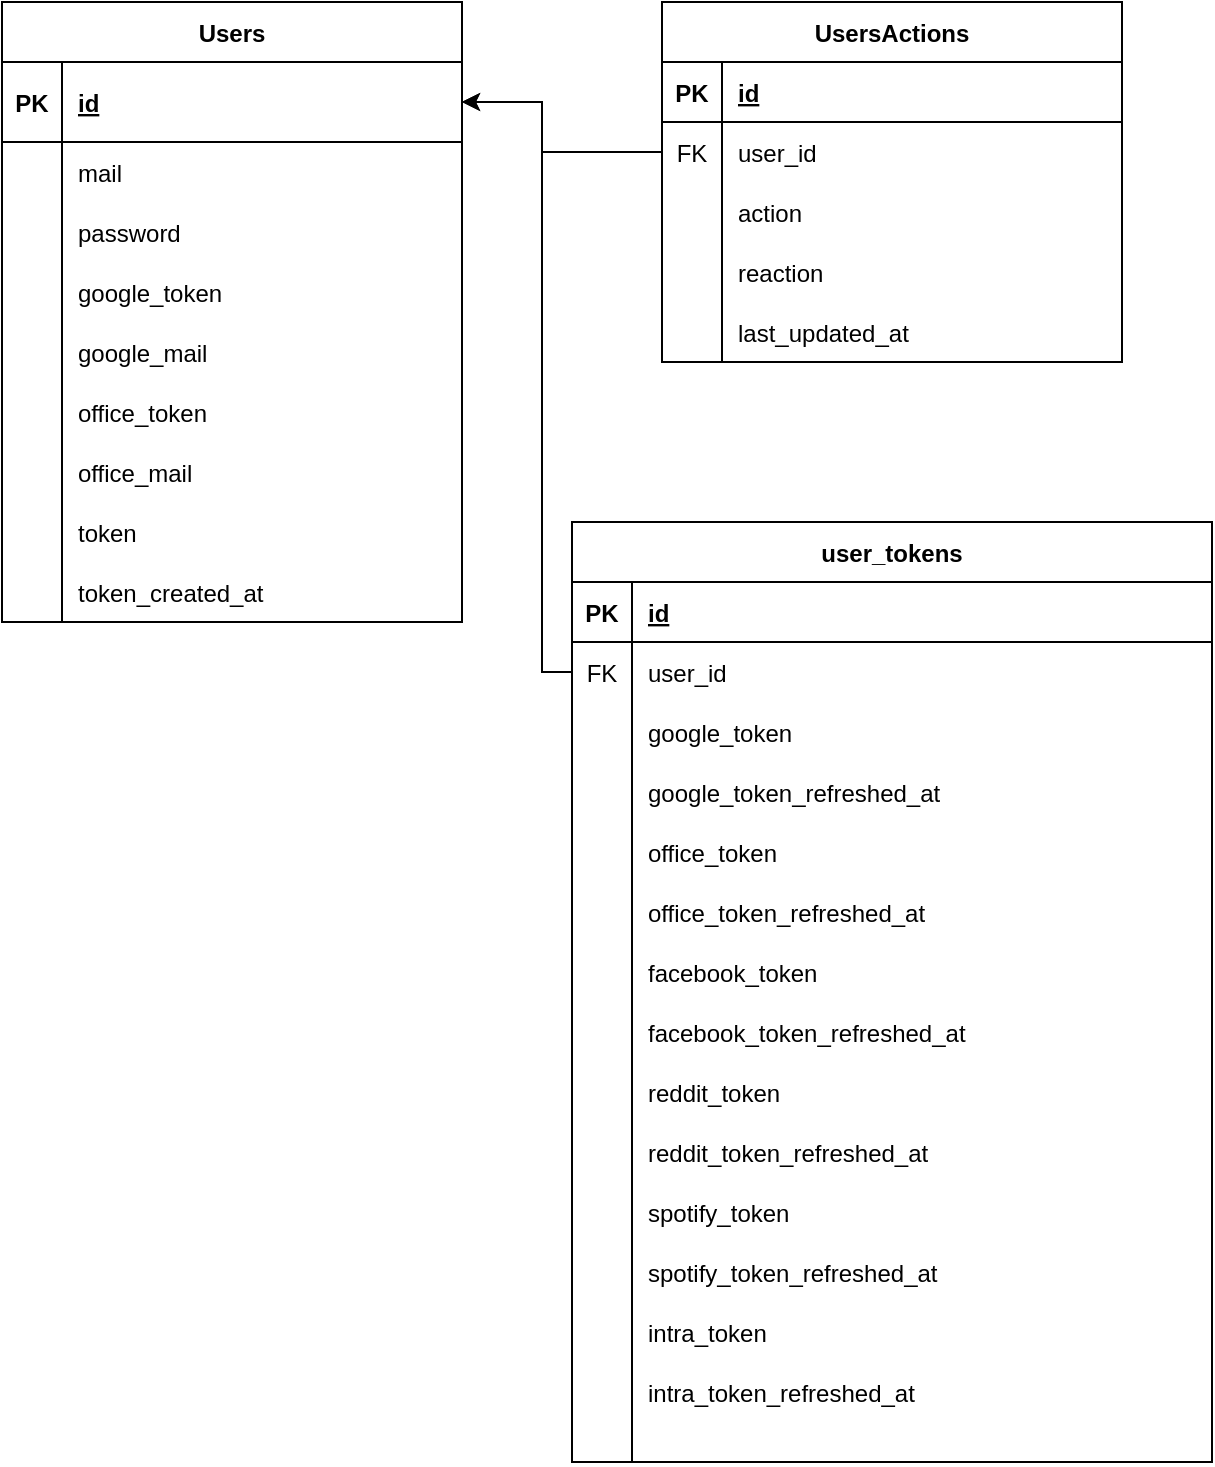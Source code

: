 <mxfile version="16.6.6" type="device"><diagram id="RbBl9VYiVGPzizLs2aaH" name="Page-1"><mxGraphModel dx="1422" dy="774" grid="1" gridSize="10" guides="1" tooltips="1" connect="1" arrows="1" fold="1" page="1" pageScale="1" pageWidth="827" pageHeight="1169" math="0" shadow="0"><root><mxCell id="0"/><mxCell id="1" parent="0"/><mxCell id="GnYkwRZkWgR_c0Do72D7-1" value="Users" style="shape=table;startSize=30;container=1;collapsible=1;childLayout=tableLayout;fixedRows=1;rowLines=0;fontStyle=1;align=center;resizeLast=1;" parent="1" vertex="1"><mxGeometry x="80" y="40" width="230" height="310" as="geometry"/></mxCell><mxCell id="GnYkwRZkWgR_c0Do72D7-2" value="" style="shape=partialRectangle;collapsible=0;dropTarget=0;pointerEvents=0;fillColor=none;top=0;left=0;bottom=1;right=0;points=[[0,0.5],[1,0.5]];portConstraint=eastwest;" parent="GnYkwRZkWgR_c0Do72D7-1" vertex="1"><mxGeometry y="30" width="230" height="40" as="geometry"/></mxCell><mxCell id="GnYkwRZkWgR_c0Do72D7-3" value="PK" style="shape=partialRectangle;connectable=0;fillColor=none;top=0;left=0;bottom=0;right=0;fontStyle=1;overflow=hidden;" parent="GnYkwRZkWgR_c0Do72D7-2" vertex="1"><mxGeometry width="30" height="40" as="geometry"><mxRectangle width="30" height="40" as="alternateBounds"/></mxGeometry></mxCell><mxCell id="GnYkwRZkWgR_c0Do72D7-4" value="id" style="shape=partialRectangle;connectable=0;fillColor=none;top=0;left=0;bottom=0;right=0;align=left;spacingLeft=6;fontStyle=5;overflow=hidden;" parent="GnYkwRZkWgR_c0Do72D7-2" vertex="1"><mxGeometry x="30" width="200" height="40" as="geometry"><mxRectangle width="200" height="40" as="alternateBounds"/></mxGeometry></mxCell><mxCell id="GnYkwRZkWgR_c0Do72D7-5" value="" style="shape=partialRectangle;collapsible=0;dropTarget=0;pointerEvents=0;fillColor=none;top=0;left=0;bottom=0;right=0;points=[[0,0.5],[1,0.5]];portConstraint=eastwest;" parent="GnYkwRZkWgR_c0Do72D7-1" vertex="1"><mxGeometry y="70" width="230" height="30" as="geometry"/></mxCell><mxCell id="GnYkwRZkWgR_c0Do72D7-6" value="" style="shape=partialRectangle;connectable=0;fillColor=none;top=0;left=0;bottom=0;right=0;editable=1;overflow=hidden;" parent="GnYkwRZkWgR_c0Do72D7-5" vertex="1"><mxGeometry width="30" height="30" as="geometry"><mxRectangle width="30" height="30" as="alternateBounds"/></mxGeometry></mxCell><mxCell id="GnYkwRZkWgR_c0Do72D7-7" value="mail" style="shape=partialRectangle;connectable=0;fillColor=none;top=0;left=0;bottom=0;right=0;align=left;spacingLeft=6;overflow=hidden;" parent="GnYkwRZkWgR_c0Do72D7-5" vertex="1"><mxGeometry x="30" width="200" height="30" as="geometry"><mxRectangle width="200" height="30" as="alternateBounds"/></mxGeometry></mxCell><mxCell id="GnYkwRZkWgR_c0Do72D7-11" value="" style="shape=partialRectangle;collapsible=0;dropTarget=0;pointerEvents=0;fillColor=none;top=0;left=0;bottom=0;right=0;points=[[0,0.5],[1,0.5]];portConstraint=eastwest;" parent="GnYkwRZkWgR_c0Do72D7-1" vertex="1"><mxGeometry y="100" width="230" height="30" as="geometry"/></mxCell><mxCell id="GnYkwRZkWgR_c0Do72D7-12" value="" style="shape=partialRectangle;connectable=0;fillColor=none;top=0;left=0;bottom=0;right=0;editable=1;overflow=hidden;" parent="GnYkwRZkWgR_c0Do72D7-11" vertex="1"><mxGeometry width="30" height="30" as="geometry"><mxRectangle width="30" height="30" as="alternateBounds"/></mxGeometry></mxCell><mxCell id="GnYkwRZkWgR_c0Do72D7-13" value="password" style="shape=partialRectangle;connectable=0;fillColor=none;top=0;left=0;bottom=0;right=0;align=left;spacingLeft=6;overflow=hidden;" parent="GnYkwRZkWgR_c0Do72D7-11" vertex="1"><mxGeometry x="30" width="200" height="30" as="geometry"><mxRectangle width="200" height="30" as="alternateBounds"/></mxGeometry></mxCell><mxCell id="GnYkwRZkWgR_c0Do72D7-8" value="" style="shape=partialRectangle;collapsible=0;dropTarget=0;pointerEvents=0;fillColor=none;top=0;left=0;bottom=0;right=0;points=[[0,0.5],[1,0.5]];portConstraint=eastwest;" parent="GnYkwRZkWgR_c0Do72D7-1" vertex="1"><mxGeometry y="130" width="230" height="30" as="geometry"/></mxCell><mxCell id="GnYkwRZkWgR_c0Do72D7-9" value="" style="shape=partialRectangle;connectable=0;fillColor=none;top=0;left=0;bottom=0;right=0;editable=1;overflow=hidden;" parent="GnYkwRZkWgR_c0Do72D7-8" vertex="1"><mxGeometry width="30" height="30" as="geometry"><mxRectangle width="30" height="30" as="alternateBounds"/></mxGeometry></mxCell><mxCell id="GnYkwRZkWgR_c0Do72D7-10" value="google_token" style="shape=partialRectangle;connectable=0;fillColor=none;top=0;left=0;bottom=0;right=0;align=left;spacingLeft=6;overflow=hidden;" parent="GnYkwRZkWgR_c0Do72D7-8" vertex="1"><mxGeometry x="30" width="200" height="30" as="geometry"><mxRectangle width="200" height="30" as="alternateBounds"/></mxGeometry></mxCell><mxCell id="g9PzwnWYGabAoM3f6egu-107" value="" style="shape=partialRectangle;collapsible=0;dropTarget=0;pointerEvents=0;fillColor=none;top=0;left=0;bottom=0;right=0;points=[[0,0.5],[1,0.5]];portConstraint=eastwest;" parent="GnYkwRZkWgR_c0Do72D7-1" vertex="1"><mxGeometry y="160" width="230" height="30" as="geometry"/></mxCell><mxCell id="g9PzwnWYGabAoM3f6egu-108" value="" style="shape=partialRectangle;connectable=0;fillColor=none;top=0;left=0;bottom=0;right=0;editable=1;overflow=hidden;" parent="g9PzwnWYGabAoM3f6egu-107" vertex="1"><mxGeometry width="30" height="30" as="geometry"><mxRectangle width="30" height="30" as="alternateBounds"/></mxGeometry></mxCell><mxCell id="g9PzwnWYGabAoM3f6egu-109" value="google_mail" style="shape=partialRectangle;connectable=0;fillColor=none;top=0;left=0;bottom=0;right=0;align=left;spacingLeft=6;overflow=hidden;" parent="g9PzwnWYGabAoM3f6egu-107" vertex="1"><mxGeometry x="30" width="200" height="30" as="geometry"><mxRectangle width="200" height="30" as="alternateBounds"/></mxGeometry></mxCell><mxCell id="g9PzwnWYGabAoM3f6egu-113" value="" style="shape=partialRectangle;collapsible=0;dropTarget=0;pointerEvents=0;fillColor=none;top=0;left=0;bottom=0;right=0;points=[[0,0.5],[1,0.5]];portConstraint=eastwest;" parent="GnYkwRZkWgR_c0Do72D7-1" vertex="1"><mxGeometry y="190" width="230" height="30" as="geometry"/></mxCell><mxCell id="g9PzwnWYGabAoM3f6egu-114" value="" style="shape=partialRectangle;connectable=0;fillColor=none;top=0;left=0;bottom=0;right=0;editable=1;overflow=hidden;" parent="g9PzwnWYGabAoM3f6egu-113" vertex="1"><mxGeometry width="30" height="30" as="geometry"><mxRectangle width="30" height="30" as="alternateBounds"/></mxGeometry></mxCell><mxCell id="g9PzwnWYGabAoM3f6egu-115" value="office_token" style="shape=partialRectangle;connectable=0;fillColor=none;top=0;left=0;bottom=0;right=0;align=left;spacingLeft=6;overflow=hidden;" parent="g9PzwnWYGabAoM3f6egu-113" vertex="1"><mxGeometry x="30" width="200" height="30" as="geometry"><mxRectangle width="200" height="30" as="alternateBounds"/></mxGeometry></mxCell><mxCell id="g9PzwnWYGabAoM3f6egu-116" value="" style="shape=partialRectangle;collapsible=0;dropTarget=0;pointerEvents=0;fillColor=none;top=0;left=0;bottom=0;right=0;points=[[0,0.5],[1,0.5]];portConstraint=eastwest;" parent="GnYkwRZkWgR_c0Do72D7-1" vertex="1"><mxGeometry y="220" width="230" height="30" as="geometry"/></mxCell><mxCell id="g9PzwnWYGabAoM3f6egu-117" value="" style="shape=partialRectangle;connectable=0;fillColor=none;top=0;left=0;bottom=0;right=0;editable=1;overflow=hidden;" parent="g9PzwnWYGabAoM3f6egu-116" vertex="1"><mxGeometry width="30" height="30" as="geometry"><mxRectangle width="30" height="30" as="alternateBounds"/></mxGeometry></mxCell><mxCell id="g9PzwnWYGabAoM3f6egu-118" value="office_mail" style="shape=partialRectangle;connectable=0;fillColor=none;top=0;left=0;bottom=0;right=0;align=left;spacingLeft=6;overflow=hidden;" parent="g9PzwnWYGabAoM3f6egu-116" vertex="1"><mxGeometry x="30" width="200" height="30" as="geometry"><mxRectangle width="200" height="30" as="alternateBounds"/></mxGeometry></mxCell><mxCell id="g9PzwnWYGabAoM3f6egu-119" value="" style="shape=partialRectangle;collapsible=0;dropTarget=0;pointerEvents=0;fillColor=none;top=0;left=0;bottom=0;right=0;points=[[0,0.5],[1,0.5]];portConstraint=eastwest;" parent="GnYkwRZkWgR_c0Do72D7-1" vertex="1"><mxGeometry y="250" width="230" height="30" as="geometry"/></mxCell><mxCell id="g9PzwnWYGabAoM3f6egu-120" value="" style="shape=partialRectangle;connectable=0;fillColor=none;top=0;left=0;bottom=0;right=0;editable=1;overflow=hidden;" parent="g9PzwnWYGabAoM3f6egu-119" vertex="1"><mxGeometry width="30" height="30" as="geometry"><mxRectangle width="30" height="30" as="alternateBounds"/></mxGeometry></mxCell><mxCell id="g9PzwnWYGabAoM3f6egu-121" value="token" style="shape=partialRectangle;connectable=0;fillColor=none;top=0;left=0;bottom=0;right=0;align=left;spacingLeft=6;overflow=hidden;" parent="g9PzwnWYGabAoM3f6egu-119" vertex="1"><mxGeometry x="30" width="200" height="30" as="geometry"><mxRectangle width="200" height="30" as="alternateBounds"/></mxGeometry></mxCell><mxCell id="g9PzwnWYGabAoM3f6egu-110" value="" style="shape=partialRectangle;collapsible=0;dropTarget=0;pointerEvents=0;fillColor=none;top=0;left=0;bottom=0;right=0;points=[[0,0.5],[1,0.5]];portConstraint=eastwest;" parent="GnYkwRZkWgR_c0Do72D7-1" vertex="1"><mxGeometry y="280" width="230" height="30" as="geometry"/></mxCell><mxCell id="g9PzwnWYGabAoM3f6egu-111" value="" style="shape=partialRectangle;connectable=0;fillColor=none;top=0;left=0;bottom=0;right=0;editable=1;overflow=hidden;" parent="g9PzwnWYGabAoM3f6egu-110" vertex="1"><mxGeometry width="30" height="30" as="geometry"><mxRectangle width="30" height="30" as="alternateBounds"/></mxGeometry></mxCell><mxCell id="g9PzwnWYGabAoM3f6egu-112" value="token_created_at" style="shape=partialRectangle;connectable=0;fillColor=none;top=0;left=0;bottom=0;right=0;align=left;spacingLeft=6;overflow=hidden;" parent="g9PzwnWYGabAoM3f6egu-110" vertex="1"><mxGeometry x="30" width="200" height="30" as="geometry"><mxRectangle width="200" height="30" as="alternateBounds"/></mxGeometry></mxCell><mxCell id="g9PzwnWYGabAoM3f6egu-88" value="UsersActions" style="shape=table;startSize=30;container=1;collapsible=1;childLayout=tableLayout;fixedRows=1;rowLines=0;fontStyle=1;align=center;resizeLast=1;" parent="1" vertex="1"><mxGeometry x="410" y="40" width="230" height="180" as="geometry"/></mxCell><mxCell id="g9PzwnWYGabAoM3f6egu-89" value="" style="shape=partialRectangle;collapsible=0;dropTarget=0;pointerEvents=0;fillColor=none;top=0;left=0;bottom=1;right=0;points=[[0,0.5],[1,0.5]];portConstraint=eastwest;" parent="g9PzwnWYGabAoM3f6egu-88" vertex="1"><mxGeometry y="30" width="230" height="30" as="geometry"/></mxCell><mxCell id="g9PzwnWYGabAoM3f6egu-90" value="PK" style="shape=partialRectangle;connectable=0;fillColor=none;top=0;left=0;bottom=0;right=0;fontStyle=1;overflow=hidden;" parent="g9PzwnWYGabAoM3f6egu-89" vertex="1"><mxGeometry width="30" height="30" as="geometry"><mxRectangle width="30" height="30" as="alternateBounds"/></mxGeometry></mxCell><mxCell id="g9PzwnWYGabAoM3f6egu-91" value="id" style="shape=partialRectangle;connectable=0;fillColor=none;top=0;left=0;bottom=0;right=0;align=left;spacingLeft=6;fontStyle=5;overflow=hidden;" parent="g9PzwnWYGabAoM3f6egu-89" vertex="1"><mxGeometry x="30" width="200" height="30" as="geometry"><mxRectangle width="200" height="30" as="alternateBounds"/></mxGeometry></mxCell><mxCell id="g9PzwnWYGabAoM3f6egu-92" value="" style="shape=partialRectangle;collapsible=0;dropTarget=0;pointerEvents=0;fillColor=none;top=0;left=0;bottom=0;right=0;points=[[0,0.5],[1,0.5]];portConstraint=eastwest;" parent="g9PzwnWYGabAoM3f6egu-88" vertex="1"><mxGeometry y="60" width="230" height="30" as="geometry"/></mxCell><mxCell id="g9PzwnWYGabAoM3f6egu-93" value="FK" style="shape=partialRectangle;connectable=0;fillColor=none;top=0;left=0;bottom=0;right=0;editable=1;overflow=hidden;" parent="g9PzwnWYGabAoM3f6egu-92" vertex="1"><mxGeometry width="30" height="30" as="geometry"><mxRectangle width="30" height="30" as="alternateBounds"/></mxGeometry></mxCell><mxCell id="g9PzwnWYGabAoM3f6egu-94" value="user_id" style="shape=partialRectangle;connectable=0;fillColor=none;top=0;left=0;bottom=0;right=0;align=left;spacingLeft=6;overflow=hidden;" parent="g9PzwnWYGabAoM3f6egu-92" vertex="1"><mxGeometry x="30" width="200" height="30" as="geometry"><mxRectangle width="200" height="30" as="alternateBounds"/></mxGeometry></mxCell><mxCell id="g9PzwnWYGabAoM3f6egu-95" value="" style="shape=partialRectangle;collapsible=0;dropTarget=0;pointerEvents=0;fillColor=none;top=0;left=0;bottom=0;right=0;points=[[0,0.5],[1,0.5]];portConstraint=eastwest;" parent="g9PzwnWYGabAoM3f6egu-88" vertex="1"><mxGeometry y="90" width="230" height="30" as="geometry"/></mxCell><mxCell id="g9PzwnWYGabAoM3f6egu-96" value="" style="shape=partialRectangle;connectable=0;fillColor=none;top=0;left=0;bottom=0;right=0;editable=1;overflow=hidden;" parent="g9PzwnWYGabAoM3f6egu-95" vertex="1"><mxGeometry width="30" height="30" as="geometry"><mxRectangle width="30" height="30" as="alternateBounds"/></mxGeometry></mxCell><mxCell id="g9PzwnWYGabAoM3f6egu-97" value="action" style="shape=partialRectangle;connectable=0;fillColor=none;top=0;left=0;bottom=0;right=0;align=left;spacingLeft=6;overflow=hidden;" parent="g9PzwnWYGabAoM3f6egu-95" vertex="1"><mxGeometry x="30" width="200" height="30" as="geometry"><mxRectangle width="200" height="30" as="alternateBounds"/></mxGeometry></mxCell><mxCell id="WBZmhlUJ09Eg63ex1XLR-1" value="" style="shape=partialRectangle;collapsible=0;dropTarget=0;pointerEvents=0;fillColor=none;top=0;left=0;bottom=0;right=0;points=[[0,0.5],[1,0.5]];portConstraint=eastwest;" parent="g9PzwnWYGabAoM3f6egu-88" vertex="1"><mxGeometry y="120" width="230" height="30" as="geometry"/></mxCell><mxCell id="WBZmhlUJ09Eg63ex1XLR-2" value="" style="shape=partialRectangle;connectable=0;fillColor=none;top=0;left=0;bottom=0;right=0;editable=1;overflow=hidden;" parent="WBZmhlUJ09Eg63ex1XLR-1" vertex="1"><mxGeometry width="30" height="30" as="geometry"><mxRectangle width="30" height="30" as="alternateBounds"/></mxGeometry></mxCell><mxCell id="WBZmhlUJ09Eg63ex1XLR-3" value="reaction" style="shape=partialRectangle;connectable=0;fillColor=none;top=0;left=0;bottom=0;right=0;align=left;spacingLeft=6;overflow=hidden;" parent="WBZmhlUJ09Eg63ex1XLR-1" vertex="1"><mxGeometry x="30" width="200" height="30" as="geometry"><mxRectangle width="200" height="30" as="alternateBounds"/></mxGeometry></mxCell><mxCell id="WBZmhlUJ09Eg63ex1XLR-4" value="" style="shape=partialRectangle;collapsible=0;dropTarget=0;pointerEvents=0;fillColor=none;top=0;left=0;bottom=0;right=0;points=[[0,0.5],[1,0.5]];portConstraint=eastwest;" parent="g9PzwnWYGabAoM3f6egu-88" vertex="1"><mxGeometry y="150" width="230" height="30" as="geometry"/></mxCell><mxCell id="WBZmhlUJ09Eg63ex1XLR-5" value="" style="shape=partialRectangle;connectable=0;fillColor=none;top=0;left=0;bottom=0;right=0;editable=1;overflow=hidden;" parent="WBZmhlUJ09Eg63ex1XLR-4" vertex="1"><mxGeometry width="30" height="30" as="geometry"><mxRectangle width="30" height="30" as="alternateBounds"/></mxGeometry></mxCell><mxCell id="WBZmhlUJ09Eg63ex1XLR-6" value="last_updated_at" style="shape=partialRectangle;connectable=0;fillColor=none;top=0;left=0;bottom=0;right=0;align=left;spacingLeft=6;overflow=hidden;" parent="WBZmhlUJ09Eg63ex1XLR-4" vertex="1"><mxGeometry x="30" width="200" height="30" as="geometry"><mxRectangle width="200" height="30" as="alternateBounds"/></mxGeometry></mxCell><mxCell id="WBZmhlUJ09Eg63ex1XLR-7" style="edgeStyle=orthogonalEdgeStyle;rounded=0;orthogonalLoop=1;jettySize=auto;html=1;exitX=0;exitY=0.5;exitDx=0;exitDy=0;entryX=1;entryY=0.5;entryDx=0;entryDy=0;" parent="1" source="g9PzwnWYGabAoM3f6egu-92" target="GnYkwRZkWgR_c0Do72D7-2" edge="1"><mxGeometry relative="1" as="geometry"><Array as="points"><mxPoint x="350" y="115"/><mxPoint x="350" y="90"/></Array></mxGeometry></mxCell><mxCell id="WBZmhlUJ09Eg63ex1XLR-37" value="user_tokens" style="shape=table;startSize=30;container=1;collapsible=1;childLayout=tableLayout;fixedRows=1;rowLines=0;fontStyle=1;align=center;resizeLast=1;" parent="1" vertex="1"><mxGeometry x="365" y="300" width="320" height="470" as="geometry"/></mxCell><mxCell id="WBZmhlUJ09Eg63ex1XLR-38" value="" style="shape=tableRow;horizontal=0;startSize=0;swimlaneHead=0;swimlaneBody=0;fillColor=none;collapsible=0;dropTarget=0;points=[[0,0.5],[1,0.5]];portConstraint=eastwest;top=0;left=0;right=0;bottom=1;" parent="WBZmhlUJ09Eg63ex1XLR-37" vertex="1"><mxGeometry y="30" width="320" height="30" as="geometry"/></mxCell><mxCell id="WBZmhlUJ09Eg63ex1XLR-39" value="PK" style="shape=partialRectangle;overflow=hidden;connectable=0;fillColor=none;top=0;left=0;bottom=0;right=0;fontStyle=1;" parent="WBZmhlUJ09Eg63ex1XLR-38" vertex="1"><mxGeometry width="30" height="30" as="geometry"><mxRectangle width="30" height="30" as="alternateBounds"/></mxGeometry></mxCell><mxCell id="WBZmhlUJ09Eg63ex1XLR-40" value="id" style="shape=partialRectangle;overflow=hidden;connectable=0;fillColor=none;align=left;top=0;left=0;bottom=0;right=0;spacingLeft=6;fontStyle=5;" parent="WBZmhlUJ09Eg63ex1XLR-38" vertex="1"><mxGeometry x="30" width="290" height="30" as="geometry"><mxRectangle width="290" height="30" as="alternateBounds"/></mxGeometry></mxCell><mxCell id="WBZmhlUJ09Eg63ex1XLR-41" value="" style="shape=tableRow;horizontal=0;startSize=0;swimlaneHead=0;swimlaneBody=0;fillColor=none;collapsible=0;dropTarget=0;points=[[0,0.5],[1,0.5]];portConstraint=eastwest;top=0;left=0;right=0;bottom=0;" parent="WBZmhlUJ09Eg63ex1XLR-37" vertex="1"><mxGeometry y="60" width="320" height="30" as="geometry"/></mxCell><mxCell id="WBZmhlUJ09Eg63ex1XLR-42" value="FK" style="shape=partialRectangle;overflow=hidden;connectable=0;fillColor=none;top=0;left=0;bottom=0;right=0;" parent="WBZmhlUJ09Eg63ex1XLR-41" vertex="1"><mxGeometry width="30" height="30" as="geometry"><mxRectangle width="30" height="30" as="alternateBounds"/></mxGeometry></mxCell><mxCell id="WBZmhlUJ09Eg63ex1XLR-43" value="user_id" style="shape=partialRectangle;overflow=hidden;connectable=0;fillColor=none;align=left;top=0;left=0;bottom=0;right=0;spacingLeft=6;" parent="WBZmhlUJ09Eg63ex1XLR-41" vertex="1"><mxGeometry x="30" width="290" height="30" as="geometry"><mxRectangle width="290" height="30" as="alternateBounds"/></mxGeometry></mxCell><mxCell id="WBZmhlUJ09Eg63ex1XLR-44" value="" style="shape=tableRow;horizontal=0;startSize=0;swimlaneHead=0;swimlaneBody=0;fillColor=none;collapsible=0;dropTarget=0;points=[[0,0.5],[1,0.5]];portConstraint=eastwest;top=0;left=0;right=0;bottom=0;" parent="WBZmhlUJ09Eg63ex1XLR-37" vertex="1"><mxGeometry y="90" width="320" height="30" as="geometry"/></mxCell><mxCell id="WBZmhlUJ09Eg63ex1XLR-45" value="" style="shape=partialRectangle;overflow=hidden;connectable=0;fillColor=none;top=0;left=0;bottom=0;right=0;" parent="WBZmhlUJ09Eg63ex1XLR-44" vertex="1"><mxGeometry width="30" height="30" as="geometry"><mxRectangle width="30" height="30" as="alternateBounds"/></mxGeometry></mxCell><mxCell id="WBZmhlUJ09Eg63ex1XLR-46" value="google_token" style="shape=partialRectangle;overflow=hidden;connectable=0;fillColor=none;align=left;top=0;left=0;bottom=0;right=0;spacingLeft=6;" parent="WBZmhlUJ09Eg63ex1XLR-44" vertex="1"><mxGeometry x="30" width="290" height="30" as="geometry"><mxRectangle width="290" height="30" as="alternateBounds"/></mxGeometry></mxCell><mxCell id="WBZmhlUJ09Eg63ex1XLR-47" value="" style="shape=tableRow;horizontal=0;startSize=0;swimlaneHead=0;swimlaneBody=0;fillColor=none;collapsible=0;dropTarget=0;points=[[0,0.5],[1,0.5]];portConstraint=eastwest;top=0;left=0;right=0;bottom=0;" parent="WBZmhlUJ09Eg63ex1XLR-37" vertex="1"><mxGeometry y="120" width="320" height="30" as="geometry"/></mxCell><mxCell id="WBZmhlUJ09Eg63ex1XLR-48" value="" style="shape=partialRectangle;overflow=hidden;connectable=0;fillColor=none;top=0;left=0;bottom=0;right=0;" parent="WBZmhlUJ09Eg63ex1XLR-47" vertex="1"><mxGeometry width="30" height="30" as="geometry"><mxRectangle width="30" height="30" as="alternateBounds"/></mxGeometry></mxCell><mxCell id="WBZmhlUJ09Eg63ex1XLR-49" value="google_token_refreshed_at" style="shape=partialRectangle;overflow=hidden;connectable=0;fillColor=none;align=left;top=0;left=0;bottom=0;right=0;spacingLeft=6;" parent="WBZmhlUJ09Eg63ex1XLR-47" vertex="1"><mxGeometry x="30" width="290" height="30" as="geometry"><mxRectangle width="290" height="30" as="alternateBounds"/></mxGeometry></mxCell><mxCell id="WBZmhlUJ09Eg63ex1XLR-50" value="" style="shape=tableRow;horizontal=0;startSize=0;swimlaneHead=0;swimlaneBody=0;fillColor=none;collapsible=0;dropTarget=0;points=[[0,0.5],[1,0.5]];portConstraint=eastwest;top=0;left=0;right=0;bottom=0;" parent="WBZmhlUJ09Eg63ex1XLR-37" vertex="1"><mxGeometry y="150" width="320" height="30" as="geometry"/></mxCell><mxCell id="WBZmhlUJ09Eg63ex1XLR-51" value="" style="shape=partialRectangle;overflow=hidden;connectable=0;fillColor=none;top=0;left=0;bottom=0;right=0;" parent="WBZmhlUJ09Eg63ex1XLR-50" vertex="1"><mxGeometry width="30" height="30" as="geometry"><mxRectangle width="30" height="30" as="alternateBounds"/></mxGeometry></mxCell><mxCell id="WBZmhlUJ09Eg63ex1XLR-52" value="office_token" style="shape=partialRectangle;overflow=hidden;connectable=0;fillColor=none;align=left;top=0;left=0;bottom=0;right=0;spacingLeft=6;" parent="WBZmhlUJ09Eg63ex1XLR-50" vertex="1"><mxGeometry x="30" width="290" height="30" as="geometry"><mxRectangle width="290" height="30" as="alternateBounds"/></mxGeometry></mxCell><mxCell id="WBZmhlUJ09Eg63ex1XLR-53" value="" style="shape=tableRow;horizontal=0;startSize=0;swimlaneHead=0;swimlaneBody=0;fillColor=none;collapsible=0;dropTarget=0;points=[[0,0.5],[1,0.5]];portConstraint=eastwest;top=0;left=0;right=0;bottom=0;" parent="WBZmhlUJ09Eg63ex1XLR-37" vertex="1"><mxGeometry y="180" width="320" height="30" as="geometry"/></mxCell><mxCell id="WBZmhlUJ09Eg63ex1XLR-54" value="" style="shape=partialRectangle;overflow=hidden;connectable=0;fillColor=none;top=0;left=0;bottom=0;right=0;" parent="WBZmhlUJ09Eg63ex1XLR-53" vertex="1"><mxGeometry width="30" height="30" as="geometry"><mxRectangle width="30" height="30" as="alternateBounds"/></mxGeometry></mxCell><mxCell id="WBZmhlUJ09Eg63ex1XLR-55" value="office_token_refreshed_at" style="shape=partialRectangle;overflow=hidden;connectable=0;fillColor=none;align=left;top=0;left=0;bottom=0;right=0;spacingLeft=6;" parent="WBZmhlUJ09Eg63ex1XLR-53" vertex="1"><mxGeometry x="30" width="290" height="30" as="geometry"><mxRectangle width="290" height="30" as="alternateBounds"/></mxGeometry></mxCell><mxCell id="WBZmhlUJ09Eg63ex1XLR-56" value="" style="shape=tableRow;horizontal=0;startSize=0;swimlaneHead=0;swimlaneBody=0;fillColor=none;collapsible=0;dropTarget=0;points=[[0,0.5],[1,0.5]];portConstraint=eastwest;top=0;left=0;right=0;bottom=0;" parent="WBZmhlUJ09Eg63ex1XLR-37" vertex="1"><mxGeometry y="210" width="320" height="30" as="geometry"/></mxCell><mxCell id="WBZmhlUJ09Eg63ex1XLR-57" value="" style="shape=partialRectangle;overflow=hidden;connectable=0;fillColor=none;top=0;left=0;bottom=0;right=0;" parent="WBZmhlUJ09Eg63ex1XLR-56" vertex="1"><mxGeometry width="30" height="30" as="geometry"><mxRectangle width="30" height="30" as="alternateBounds"/></mxGeometry></mxCell><mxCell id="WBZmhlUJ09Eg63ex1XLR-58" value="facebook_token" style="shape=partialRectangle;overflow=hidden;connectable=0;fillColor=none;align=left;top=0;left=0;bottom=0;right=0;spacingLeft=6;" parent="WBZmhlUJ09Eg63ex1XLR-56" vertex="1"><mxGeometry x="30" width="290" height="30" as="geometry"><mxRectangle width="290" height="30" as="alternateBounds"/></mxGeometry></mxCell><mxCell id="WBZmhlUJ09Eg63ex1XLR-59" value="" style="shape=tableRow;horizontal=0;startSize=0;swimlaneHead=0;swimlaneBody=0;fillColor=none;collapsible=0;dropTarget=0;points=[[0,0.5],[1,0.5]];portConstraint=eastwest;top=0;left=0;right=0;bottom=0;" parent="WBZmhlUJ09Eg63ex1XLR-37" vertex="1"><mxGeometry y="240" width="320" height="30" as="geometry"/></mxCell><mxCell id="WBZmhlUJ09Eg63ex1XLR-60" value="" style="shape=partialRectangle;overflow=hidden;connectable=0;fillColor=none;top=0;left=0;bottom=0;right=0;" parent="WBZmhlUJ09Eg63ex1XLR-59" vertex="1"><mxGeometry width="30" height="30" as="geometry"><mxRectangle width="30" height="30" as="alternateBounds"/></mxGeometry></mxCell><mxCell id="WBZmhlUJ09Eg63ex1XLR-61" value="facebook_token_refreshed_at" style="shape=partialRectangle;overflow=hidden;connectable=0;fillColor=none;align=left;top=0;left=0;bottom=0;right=0;spacingLeft=6;" parent="WBZmhlUJ09Eg63ex1XLR-59" vertex="1"><mxGeometry x="30" width="290" height="30" as="geometry"><mxRectangle width="290" height="30" as="alternateBounds"/></mxGeometry></mxCell><mxCell id="WBZmhlUJ09Eg63ex1XLR-65" style="edgeStyle=orthogonalEdgeStyle;rounded=0;orthogonalLoop=1;jettySize=auto;html=1;exitX=0;exitY=0.5;exitDx=0;exitDy=0;entryX=1;entryY=0.5;entryDx=0;entryDy=0;" parent="1" source="WBZmhlUJ09Eg63ex1XLR-41" target="GnYkwRZkWgR_c0Do72D7-2" edge="1"><mxGeometry relative="1" as="geometry"><Array as="points"><mxPoint x="350" y="375"/><mxPoint x="350" y="90"/></Array></mxGeometry></mxCell><mxCell id="AtsS85gRSNldnE_kh_bc-1" value="reddit_token" style="shape=partialRectangle;overflow=hidden;connectable=0;fillColor=none;align=left;top=0;left=0;bottom=0;right=0;spacingLeft=6;" parent="1" vertex="1"><mxGeometry x="395" y="570" width="290" height="30" as="geometry"><mxRectangle width="290" height="30" as="alternateBounds"/></mxGeometry></mxCell><mxCell id="AtsS85gRSNldnE_kh_bc-3" value="" style="shape=partialRectangle;overflow=hidden;connectable=0;fillColor=none;top=0;left=0;bottom=0;right=0;" parent="1" vertex="1"><mxGeometry x="365" y="570" width="30" height="30" as="geometry"><mxRectangle width="30" height="30" as="alternateBounds"/></mxGeometry></mxCell><mxCell id="AtsS85gRSNldnE_kh_bc-4" value="reddit_token_refreshed_at" style="shape=partialRectangle;overflow=hidden;connectable=0;fillColor=none;align=left;top=0;left=0;bottom=0;right=0;spacingLeft=6;" parent="1" vertex="1"><mxGeometry x="395" y="600" width="290" height="30" as="geometry"><mxRectangle width="290" height="30" as="alternateBounds"/></mxGeometry></mxCell><mxCell id="aUxJ8h5MIHwtgOU2UBb3-1" value="spotify_token" style="shape=partialRectangle;overflow=hidden;connectable=0;fillColor=none;align=left;top=0;left=0;bottom=0;right=0;spacingLeft=6;" vertex="1" parent="1"><mxGeometry x="395" y="630" width="290" height="30" as="geometry"><mxRectangle width="290" height="30" as="alternateBounds"/></mxGeometry></mxCell><mxCell id="aUxJ8h5MIHwtgOU2UBb3-2" value="" style="endArrow=none;html=1;rounded=0;" edge="1" parent="1"><mxGeometry width="50" height="50" relative="1" as="geometry"><mxPoint x="395" y="770" as="sourcePoint"/><mxPoint x="395" y="560" as="targetPoint"/></mxGeometry></mxCell><mxCell id="aUxJ8h5MIHwtgOU2UBb3-3" value="spotify_token_refreshed_at" style="shape=partialRectangle;overflow=hidden;connectable=0;fillColor=none;align=left;top=0;left=0;bottom=0;right=0;spacingLeft=6;" vertex="1" parent="1"><mxGeometry x="395" y="660" width="290" height="30" as="geometry"><mxRectangle width="290" height="30" as="alternateBounds"/></mxGeometry></mxCell><mxCell id="aUxJ8h5MIHwtgOU2UBb3-4" value="intra_token" style="shape=partialRectangle;overflow=hidden;connectable=0;fillColor=none;align=left;top=0;left=0;bottom=0;right=0;spacingLeft=6;" vertex="1" parent="1"><mxGeometry x="395" y="690" width="290" height="30" as="geometry"><mxRectangle width="290" height="30" as="alternateBounds"/></mxGeometry></mxCell><mxCell id="aUxJ8h5MIHwtgOU2UBb3-5" value="intra_token_refreshed_at" style="shape=partialRectangle;overflow=hidden;connectable=0;fillColor=none;align=left;top=0;left=0;bottom=0;right=0;spacingLeft=6;" vertex="1" parent="1"><mxGeometry x="395" y="720" width="290" height="30" as="geometry"><mxRectangle width="290" height="30" as="alternateBounds"/></mxGeometry></mxCell></root></mxGraphModel></diagram></mxfile>